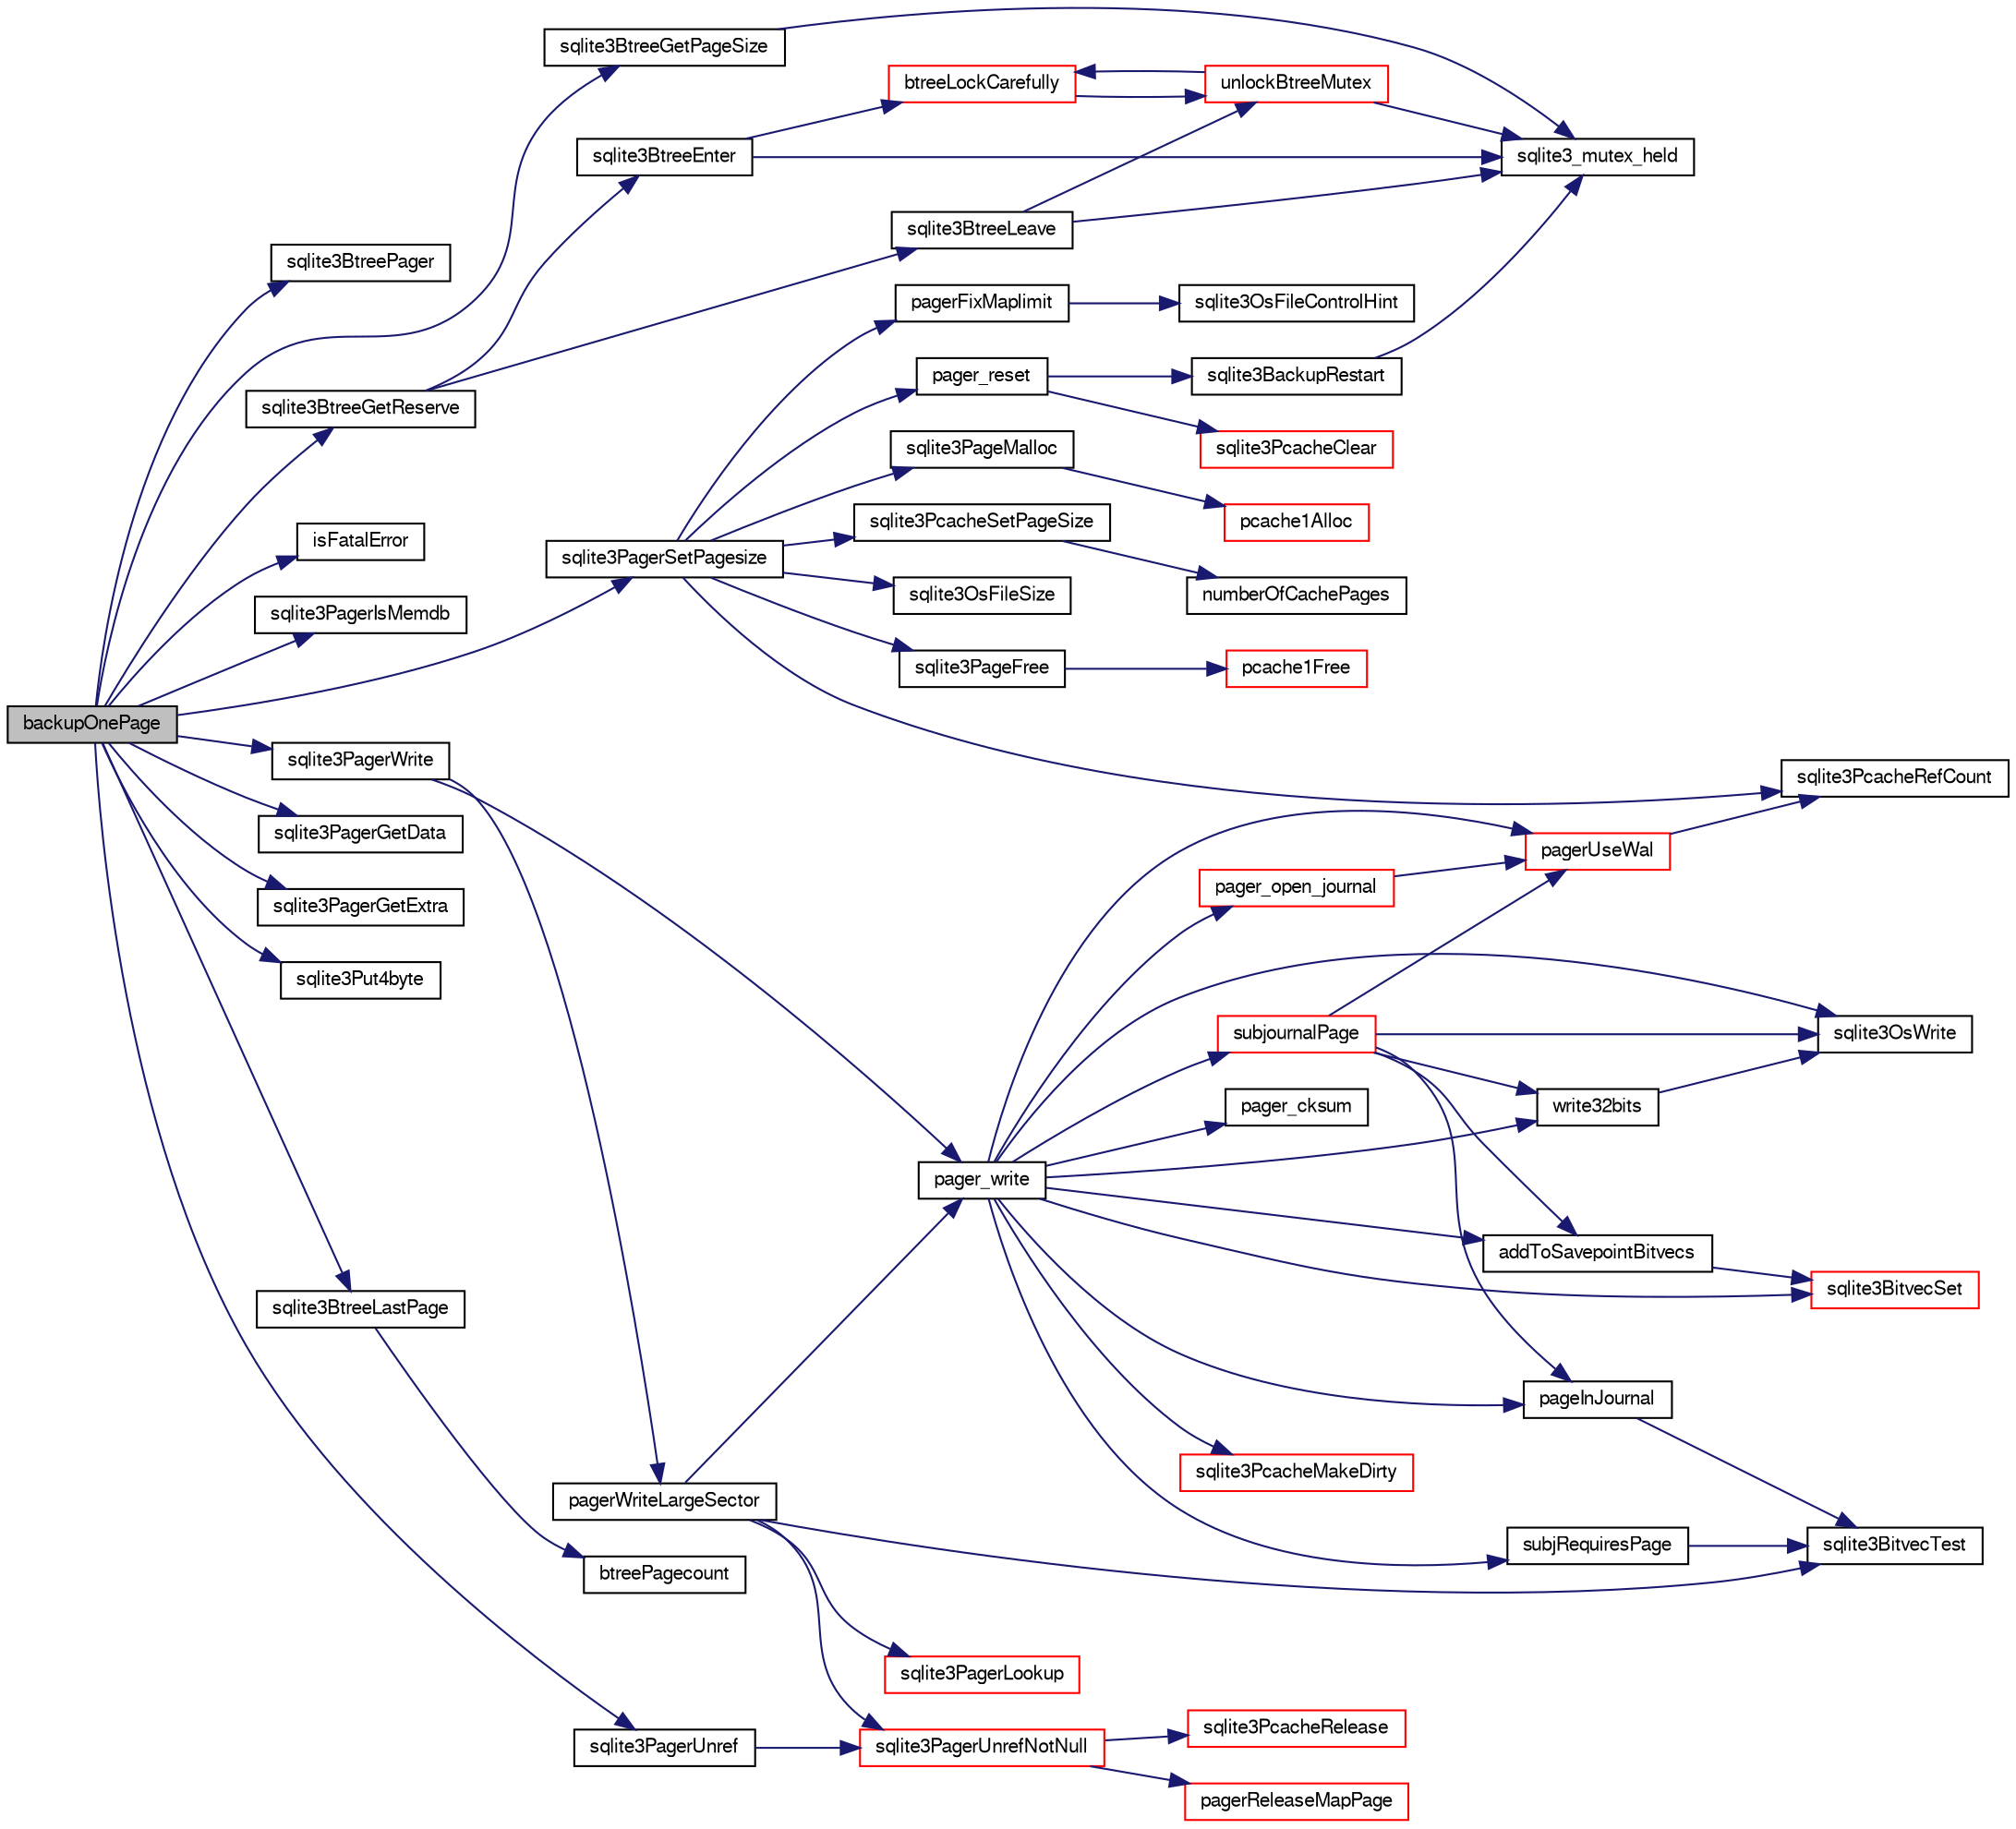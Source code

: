 digraph "backupOnePage"
{
  edge [fontname="FreeSans",fontsize="10",labelfontname="FreeSans",labelfontsize="10"];
  node [fontname="FreeSans",fontsize="10",shape=record];
  rankdir="LR";
  Node16558 [label="backupOnePage",height=0.2,width=0.4,color="black", fillcolor="grey75", style="filled", fontcolor="black"];
  Node16558 -> Node16559 [color="midnightblue",fontsize="10",style="solid",fontname="FreeSans"];
  Node16559 [label="sqlite3BtreePager",height=0.2,width=0.4,color="black", fillcolor="white", style="filled",URL="$sqlite3_8c.html#aa0b1925984c0d8606d760b8fa27a4d7c"];
  Node16558 -> Node16560 [color="midnightblue",fontsize="10",style="solid",fontname="FreeSans"];
  Node16560 [label="sqlite3BtreeGetPageSize",height=0.2,width=0.4,color="black", fillcolor="white", style="filled",URL="$sqlite3_8c.html#a91f9dbfdbf95d6d9b955d1c7648b9fc1"];
  Node16560 -> Node16561 [color="midnightblue",fontsize="10",style="solid",fontname="FreeSans"];
  Node16561 [label="sqlite3_mutex_held",height=0.2,width=0.4,color="black", fillcolor="white", style="filled",URL="$sqlite3_8c.html#acf77da68932b6bc163c5e68547ecc3e7"];
  Node16558 -> Node16562 [color="midnightblue",fontsize="10",style="solid",fontname="FreeSans"];
  Node16562 [label="sqlite3BtreeGetReserve",height=0.2,width=0.4,color="black", fillcolor="white", style="filled",URL="$sqlite3_8c.html#a68011b8563328468149157a52e70e984"];
  Node16562 -> Node16563 [color="midnightblue",fontsize="10",style="solid",fontname="FreeSans"];
  Node16563 [label="sqlite3BtreeEnter",height=0.2,width=0.4,color="black", fillcolor="white", style="filled",URL="$sqlite3_8c.html#afa05d700ca373993fe6b0525b867feff"];
  Node16563 -> Node16561 [color="midnightblue",fontsize="10",style="solid",fontname="FreeSans"];
  Node16563 -> Node16564 [color="midnightblue",fontsize="10",style="solid",fontname="FreeSans"];
  Node16564 [label="btreeLockCarefully",height=0.2,width=0.4,color="red", fillcolor="white", style="filled",URL="$sqlite3_8c.html#a796746b1c1e4d6926960636bd74c79d7"];
  Node16564 -> Node16566 [color="midnightblue",fontsize="10",style="solid",fontname="FreeSans"];
  Node16566 [label="unlockBtreeMutex",height=0.2,width=0.4,color="red", fillcolor="white", style="filled",URL="$sqlite3_8c.html#a29bc7d1c753dfa2af9fb296b7dc19a4a"];
  Node16566 -> Node16561 [color="midnightblue",fontsize="10",style="solid",fontname="FreeSans"];
  Node16566 -> Node16564 [color="midnightblue",fontsize="10",style="solid",fontname="FreeSans"];
  Node16562 -> Node16571 [color="midnightblue",fontsize="10",style="solid",fontname="FreeSans"];
  Node16571 [label="sqlite3BtreeLeave",height=0.2,width=0.4,color="black", fillcolor="white", style="filled",URL="$sqlite3_8c.html#a460e4f89d1aeef4b4d334cfe8165da89"];
  Node16571 -> Node16566 [color="midnightblue",fontsize="10",style="solid",fontname="FreeSans"];
  Node16571 -> Node16561 [color="midnightblue",fontsize="10",style="solid",fontname="FreeSans"];
  Node16558 -> Node16572 [color="midnightblue",fontsize="10",style="solid",fontname="FreeSans"];
  Node16572 [label="isFatalError",height=0.2,width=0.4,color="black", fillcolor="white", style="filled",URL="$sqlite3_8c.html#a08bf7a0d0e8efb81f4c115f7ffb55c06"];
  Node16558 -> Node16573 [color="midnightblue",fontsize="10",style="solid",fontname="FreeSans"];
  Node16573 [label="sqlite3PagerIsMemdb",height=0.2,width=0.4,color="black", fillcolor="white", style="filled",URL="$sqlite3_8c.html#ab46debef26325b83fd097b87c244e371"];
  Node16558 -> Node16574 [color="midnightblue",fontsize="10",style="solid",fontname="FreeSans"];
  Node16574 [label="sqlite3PagerSetPagesize",height=0.2,width=0.4,color="black", fillcolor="white", style="filled",URL="$sqlite3_8c.html#ab668348d5dcc0382c247c74b6358f16e"];
  Node16574 -> Node16575 [color="midnightblue",fontsize="10",style="solid",fontname="FreeSans"];
  Node16575 [label="sqlite3PcacheRefCount",height=0.2,width=0.4,color="black", fillcolor="white", style="filled",URL="$sqlite3_8c.html#adee2536d23ec9628e0883ccab03b3429"];
  Node16574 -> Node16576 [color="midnightblue",fontsize="10",style="solid",fontname="FreeSans"];
  Node16576 [label="sqlite3OsFileSize",height=0.2,width=0.4,color="black", fillcolor="white", style="filled",URL="$sqlite3_8c.html#a395914ef2826de6ed70e92b5d02887de"];
  Node16574 -> Node16577 [color="midnightblue",fontsize="10",style="solid",fontname="FreeSans"];
  Node16577 [label="sqlite3PageMalloc",height=0.2,width=0.4,color="black", fillcolor="white", style="filled",URL="$sqlite3_8c.html#af05f296695d164316d4666a76d07f1f0"];
  Node16577 -> Node16578 [color="midnightblue",fontsize="10",style="solid",fontname="FreeSans"];
  Node16578 [label="pcache1Alloc",height=0.2,width=0.4,color="red", fillcolor="white", style="filled",URL="$sqlite3_8c.html#ad80f2390e3fdf5c2feab3ea212d4e9a8"];
  Node16574 -> Node16586 [color="midnightblue",fontsize="10",style="solid",fontname="FreeSans"];
  Node16586 [label="pager_reset",height=0.2,width=0.4,color="black", fillcolor="white", style="filled",URL="$sqlite3_8c.html#a80434ecc2e0b58eea05c79b1690be582"];
  Node16586 -> Node16587 [color="midnightblue",fontsize="10",style="solid",fontname="FreeSans"];
  Node16587 [label="sqlite3BackupRestart",height=0.2,width=0.4,color="black", fillcolor="white", style="filled",URL="$sqlite3_8c.html#a51c915452a70527bce99483f8eac02b8"];
  Node16587 -> Node16561 [color="midnightblue",fontsize="10",style="solid",fontname="FreeSans"];
  Node16586 -> Node16588 [color="midnightblue",fontsize="10",style="solid",fontname="FreeSans"];
  Node16588 [label="sqlite3PcacheClear",height=0.2,width=0.4,color="red", fillcolor="white", style="filled",URL="$sqlite3_8c.html#ae4bcea77d6c756c9ad6ef25739172928"];
  Node16574 -> Node16593 [color="midnightblue",fontsize="10",style="solid",fontname="FreeSans"];
  Node16593 [label="sqlite3PcacheSetPageSize",height=0.2,width=0.4,color="black", fillcolor="white", style="filled",URL="$sqlite3_8c.html#aa8f59bcc736613514103517d86dd4b28"];
  Node16593 -> Node16594 [color="midnightblue",fontsize="10",style="solid",fontname="FreeSans"];
  Node16594 [label="numberOfCachePages",height=0.2,width=0.4,color="black", fillcolor="white", style="filled",URL="$sqlite3_8c.html#a0b88ce0be99c4ea2b2098317162fb590"];
  Node16574 -> Node16595 [color="midnightblue",fontsize="10",style="solid",fontname="FreeSans"];
  Node16595 [label="sqlite3PageFree",height=0.2,width=0.4,color="black", fillcolor="white", style="filled",URL="$sqlite3_8c.html#a7c85b1d9d633386e0ecb5d56594fe03f"];
  Node16595 -> Node16596 [color="midnightblue",fontsize="10",style="solid",fontname="FreeSans"];
  Node16596 [label="pcache1Free",height=0.2,width=0.4,color="red", fillcolor="white", style="filled",URL="$sqlite3_8c.html#a283e764f60afec3ed4995402b6604ceb"];
  Node16574 -> Node16598 [color="midnightblue",fontsize="10",style="solid",fontname="FreeSans"];
  Node16598 [label="pagerFixMaplimit",height=0.2,width=0.4,color="black", fillcolor="white", style="filled",URL="$sqlite3_8c.html#a9f1947188e8c305d8053d69f82318762"];
  Node16598 -> Node16599 [color="midnightblue",fontsize="10",style="solid",fontname="FreeSans"];
  Node16599 [label="sqlite3OsFileControlHint",height=0.2,width=0.4,color="black", fillcolor="white", style="filled",URL="$sqlite3_8c.html#a63d0693fc056b088572daedace58e82f"];
  Node16558 -> Node16600 [color="midnightblue",fontsize="10",style="solid",fontname="FreeSans"];
  Node16600 [label="sqlite3PagerWrite",height=0.2,width=0.4,color="black", fillcolor="white", style="filled",URL="$sqlite3_8c.html#ad4b8aee028ee99575b0748b299e04ed0"];
  Node16600 -> Node16601 [color="midnightblue",fontsize="10",style="solid",fontname="FreeSans"];
  Node16601 [label="pagerWriteLargeSector",height=0.2,width=0.4,color="black", fillcolor="white", style="filled",URL="$sqlite3_8c.html#a06334f0cc1c2dc95ffe29c2359928b92"];
  Node16601 -> Node16602 [color="midnightblue",fontsize="10",style="solid",fontname="FreeSans"];
  Node16602 [label="sqlite3BitvecTest",height=0.2,width=0.4,color="black", fillcolor="white", style="filled",URL="$sqlite3_8c.html#ab08693a5ff8d1b759eb50dc307ee910f"];
  Node16601 -> Node16603 [color="midnightblue",fontsize="10",style="solid",fontname="FreeSans"];
  Node16603 [label="pager_write",height=0.2,width=0.4,color="black", fillcolor="white", style="filled",URL="$sqlite3_8c.html#aa5dbf1a9dcccf0aa140b04b81325517f"];
  Node16603 -> Node16604 [color="midnightblue",fontsize="10",style="solid",fontname="FreeSans"];
  Node16604 [label="pager_open_journal",height=0.2,width=0.4,color="red", fillcolor="white", style="filled",URL="$sqlite3_8c.html#a9a5224f8941dc99ce19bb0eb24766d00"];
  Node16604 -> Node16605 [color="midnightblue",fontsize="10",style="solid",fontname="FreeSans"];
  Node16605 [label="pagerUseWal",height=0.2,width=0.4,color="red", fillcolor="white", style="filled",URL="$sqlite3_8c.html#a31def80bfe1de9284d635ba190a5eb68"];
  Node16605 -> Node16575 [color="midnightblue",fontsize="10",style="solid",fontname="FreeSans"];
  Node16603 -> Node16885 [color="midnightblue",fontsize="10",style="solid",fontname="FreeSans"];
  Node16885 [label="sqlite3PcacheMakeDirty",height=0.2,width=0.4,color="red", fillcolor="white", style="filled",URL="$sqlite3_8c.html#ab2add4c541df2d0b57a993930ee18a3a"];
  Node16603 -> Node16886 [color="midnightblue",fontsize="10",style="solid",fontname="FreeSans"];
  Node16886 [label="pageInJournal",height=0.2,width=0.4,color="black", fillcolor="white", style="filled",URL="$sqlite3_8c.html#a07fb7c067274e7abc0a9ea2d3ffed616"];
  Node16886 -> Node16602 [color="midnightblue",fontsize="10",style="solid",fontname="FreeSans"];
  Node16603 -> Node16887 [color="midnightblue",fontsize="10",style="solid",fontname="FreeSans"];
  Node16887 [label="subjRequiresPage",height=0.2,width=0.4,color="black", fillcolor="white", style="filled",URL="$sqlite3_8c.html#a8c8d460aa8cc7cb907b2e04844aaba86"];
  Node16887 -> Node16602 [color="midnightblue",fontsize="10",style="solid",fontname="FreeSans"];
  Node16603 -> Node16605 [color="midnightblue",fontsize="10",style="solid",fontname="FreeSans"];
  Node16603 -> Node16888 [color="midnightblue",fontsize="10",style="solid",fontname="FreeSans"];
  Node16888 [label="pager_cksum",height=0.2,width=0.4,color="black", fillcolor="white", style="filled",URL="$sqlite3_8c.html#aabee8392d616aa1523fd6521cd2eb2b2"];
  Node16603 -> Node16889 [color="midnightblue",fontsize="10",style="solid",fontname="FreeSans"];
  Node16889 [label="write32bits",height=0.2,width=0.4,color="black", fillcolor="white", style="filled",URL="$sqlite3_8c.html#a5db7813c01a178a634f0dcd6e7766ed6"];
  Node16889 -> Node16883 [color="midnightblue",fontsize="10",style="solid",fontname="FreeSans"];
  Node16883 [label="sqlite3OsWrite",height=0.2,width=0.4,color="black", fillcolor="white", style="filled",URL="$sqlite3_8c.html#a1eea7ec327af84c05b4dd4cc075a537f"];
  Node16603 -> Node16883 [color="midnightblue",fontsize="10",style="solid",fontname="FreeSans"];
  Node16603 -> Node16890 [color="midnightblue",fontsize="10",style="solid",fontname="FreeSans"];
  Node16890 [label="sqlite3BitvecSet",height=0.2,width=0.4,color="red", fillcolor="white", style="filled",URL="$sqlite3_8c.html#a1f3c6d64d5d889e451d6725b1eb458be"];
  Node16603 -> Node16891 [color="midnightblue",fontsize="10",style="solid",fontname="FreeSans"];
  Node16891 [label="addToSavepointBitvecs",height=0.2,width=0.4,color="black", fillcolor="white", style="filled",URL="$sqlite3_8c.html#aa2e9bb02bb6975d83ec875f0792792f0"];
  Node16891 -> Node16890 [color="midnightblue",fontsize="10",style="solid",fontname="FreeSans"];
  Node16603 -> Node16892 [color="midnightblue",fontsize="10",style="solid",fontname="FreeSans"];
  Node16892 [label="subjournalPage",height=0.2,width=0.4,color="red", fillcolor="white", style="filled",URL="$sqlite3_8c.html#a836f5a13ba09ee3f118ebe73b58591c4"];
  Node16892 -> Node16605 [color="midnightblue",fontsize="10",style="solid",fontname="FreeSans"];
  Node16892 -> Node16886 [color="midnightblue",fontsize="10",style="solid",fontname="FreeSans"];
  Node16892 -> Node16889 [color="midnightblue",fontsize="10",style="solid",fontname="FreeSans"];
  Node16892 -> Node16883 [color="midnightblue",fontsize="10",style="solid",fontname="FreeSans"];
  Node16892 -> Node16891 [color="midnightblue",fontsize="10",style="solid",fontname="FreeSans"];
  Node16601 -> Node16895 [color="midnightblue",fontsize="10",style="solid",fontname="FreeSans"];
  Node16895 [label="sqlite3PagerUnrefNotNull",height=0.2,width=0.4,color="red", fillcolor="white", style="filled",URL="$sqlite3_8c.html#a4b314f96f09f5c68c94672e420e31ab9"];
  Node16895 -> Node16896 [color="midnightblue",fontsize="10",style="solid",fontname="FreeSans"];
  Node16896 [label="pagerReleaseMapPage",height=0.2,width=0.4,color="red", fillcolor="white", style="filled",URL="$sqlite3_8c.html#aefa288f9febba49488ab634f8b0d5f6d"];
  Node16895 -> Node16898 [color="midnightblue",fontsize="10",style="solid",fontname="FreeSans"];
  Node16898 [label="sqlite3PcacheRelease",height=0.2,width=0.4,color="red", fillcolor="white", style="filled",URL="$sqlite3_8c.html#ad07fc7a8130ad1e77861f345084b1b83"];
  Node16601 -> Node16919 [color="midnightblue",fontsize="10",style="solid",fontname="FreeSans"];
  Node16919 [label="sqlite3PagerLookup",height=0.2,width=0.4,color="red", fillcolor="white", style="filled",URL="$sqlite3_8c.html#a1252ec03814f64eed236cfb21094cafd"];
  Node16600 -> Node16603 [color="midnightblue",fontsize="10",style="solid",fontname="FreeSans"];
  Node16558 -> Node16968 [color="midnightblue",fontsize="10",style="solid",fontname="FreeSans"];
  Node16968 [label="sqlite3PagerGetData",height=0.2,width=0.4,color="black", fillcolor="white", style="filled",URL="$sqlite3_8c.html#a9dd340e56fb4b7fad4df339595b8d8a2"];
  Node16558 -> Node16969 [color="midnightblue",fontsize="10",style="solid",fontname="FreeSans"];
  Node16969 [label="sqlite3PagerGetExtra",height=0.2,width=0.4,color="black", fillcolor="white", style="filled",URL="$sqlite3_8c.html#a48e879a6d20f06f27390973ab8d59bd7"];
  Node16558 -> Node16970 [color="midnightblue",fontsize="10",style="solid",fontname="FreeSans"];
  Node16970 [label="sqlite3Put4byte",height=0.2,width=0.4,color="black", fillcolor="white", style="filled",URL="$sqlite3_8c.html#a90821e542f11539726c50c15993056c4"];
  Node16558 -> Node16971 [color="midnightblue",fontsize="10",style="solid",fontname="FreeSans"];
  Node16971 [label="sqlite3BtreeLastPage",height=0.2,width=0.4,color="black", fillcolor="white", style="filled",URL="$sqlite3_8c.html#ad098765ff19e404329c836462c185d95"];
  Node16971 -> Node16972 [color="midnightblue",fontsize="10",style="solid",fontname="FreeSans"];
  Node16972 [label="btreePagecount",height=0.2,width=0.4,color="black", fillcolor="white", style="filled",URL="$sqlite3_8c.html#a9cc4ac11752c088db89d551ec1495a15"];
  Node16558 -> Node16973 [color="midnightblue",fontsize="10",style="solid",fontname="FreeSans"];
  Node16973 [label="sqlite3PagerUnref",height=0.2,width=0.4,color="black", fillcolor="white", style="filled",URL="$sqlite3_8c.html#aa9d040b7f24a8a5d99bf96863b52cd15"];
  Node16973 -> Node16895 [color="midnightblue",fontsize="10",style="solid",fontname="FreeSans"];
}
